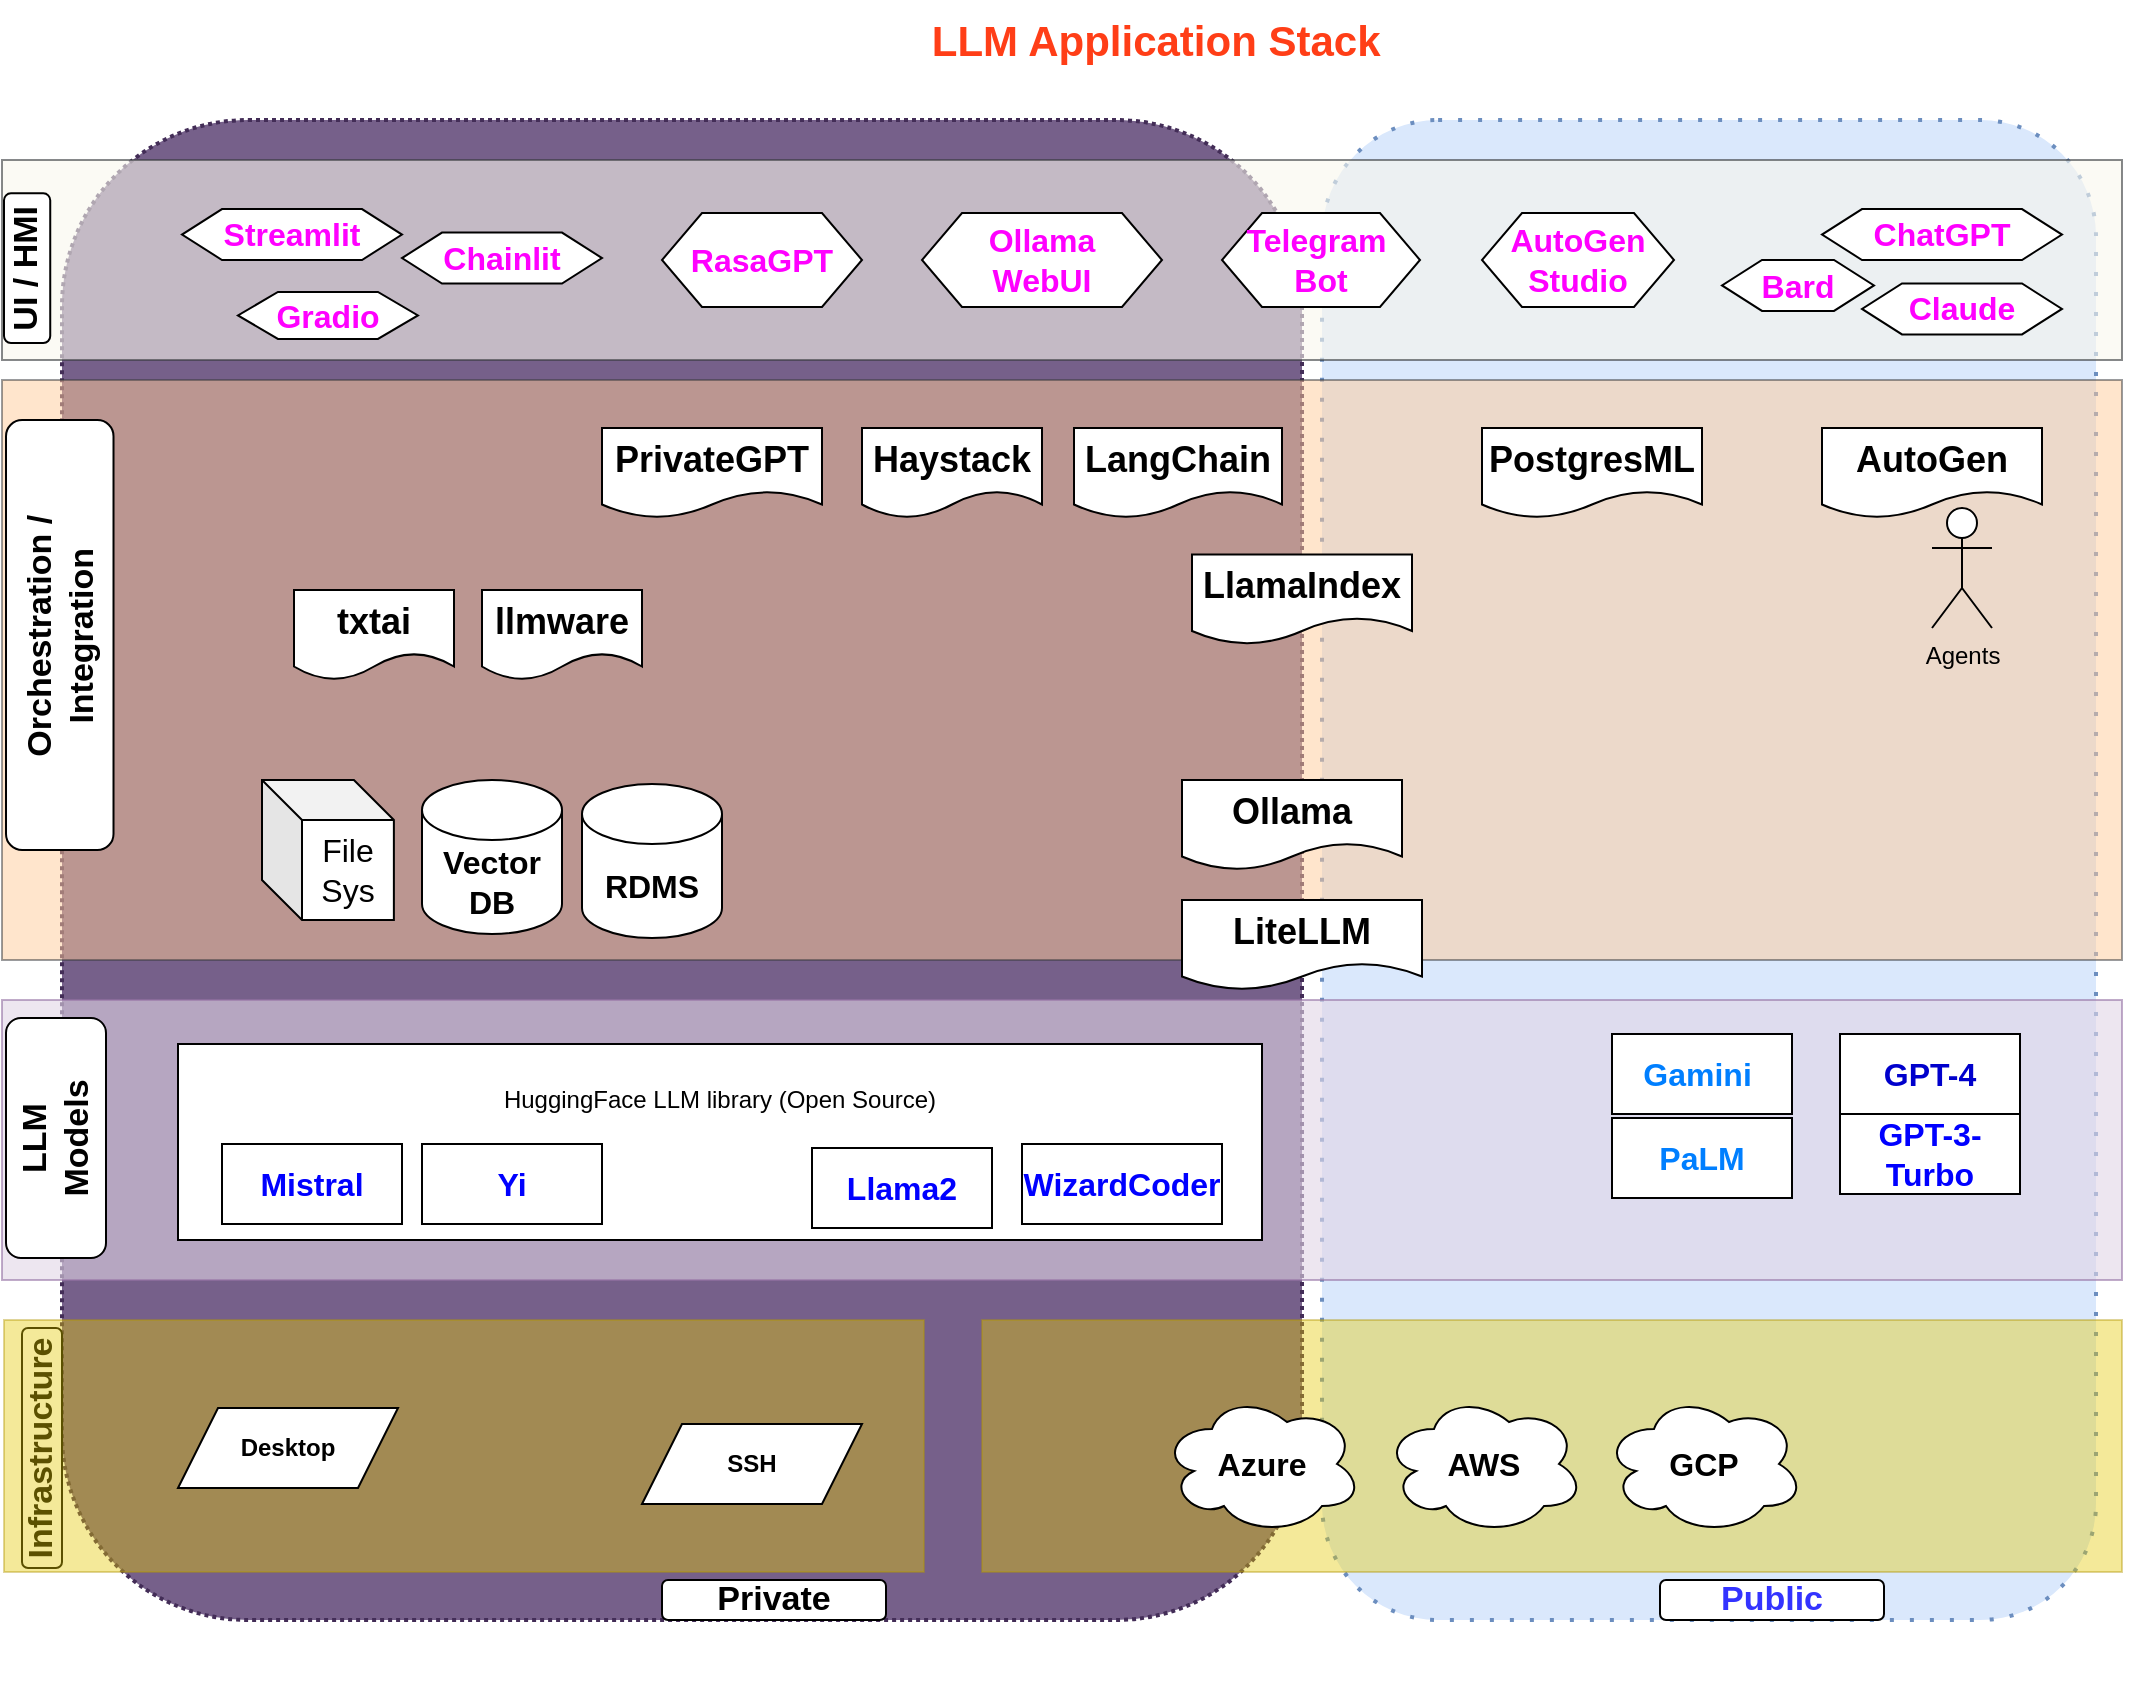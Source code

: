 <mxfile version="22.1.16" type="device">
  <diagram name="Page-1" id="i0_o2ARXLJ6j_lircmFi">
    <mxGraphModel dx="1036" dy="606" grid="1" gridSize="10" guides="1" tooltips="1" connect="1" arrows="1" fold="1" page="1" pageScale="1" pageWidth="1100" pageHeight="850" math="0" shadow="0">
      <root>
        <mxCell id="0" />
        <mxCell id="1" parent="0" />
        <mxCell id="uhhtUNB6FmitXAAVwI5m-48" value="" style="group" parent="1" vertex="1" connectable="0">
          <mxGeometry x="14" y="6" width="1070" height="840" as="geometry" />
        </mxCell>
        <mxCell id="mXI2qHtpMhk3_PRG1ky6-10" value="" style="rounded=1;whiteSpace=wrap;html=1;strokeWidth=2;dashed=1;dashPattern=1 1;fillColor=#76608a;fontColor=#ffffff;strokeColor=#432D57;" parent="uhhtUNB6FmitXAAVwI5m-48" vertex="1">
          <mxGeometry x="30" y="60" width="620" height="750" as="geometry" />
        </mxCell>
        <mxCell id="mXI2qHtpMhk3_PRG1ky6-8" value="" style="rounded=1;whiteSpace=wrap;html=1;dashed=1;dashPattern=1 4;strokeWidth=2;fillColor=#dae8fc;strokeColor=#6c8ebf;" parent="uhhtUNB6FmitXAAVwI5m-48" vertex="1">
          <mxGeometry x="660" y="60" width="387" height="750" as="geometry" />
        </mxCell>
        <mxCell id="mXI2qHtpMhk3_PRG1ky6-4" value="" style="rounded=0;whiteSpace=wrap;html=1;fillColor=#e3c800;fontColor=#000000;strokeColor=#B09500;opacity=40;" parent="uhhtUNB6FmitXAAVwI5m-48" vertex="1">
          <mxGeometry x="490" y="660" width="570" height="126" as="geometry" />
        </mxCell>
        <mxCell id="mXI2qHtpMhk3_PRG1ky6-6" value="" style="rounded=0;whiteSpace=wrap;html=1;fillColor=#f9f7ed;opacity=60;strokeColor=#36393d;" parent="uhhtUNB6FmitXAAVwI5m-48" vertex="1">
          <mxGeometry y="80" width="1060" height="100" as="geometry" />
        </mxCell>
        <mxCell id="mXI2qHtpMhk3_PRG1ky6-5" value="" style="rounded=0;whiteSpace=wrap;html=1;fillColor=#e1d5e7;strokeColor=#9673a6;opacity=60;" parent="uhhtUNB6FmitXAAVwI5m-48" vertex="1">
          <mxGeometry y="500" width="1060" height="140" as="geometry" />
        </mxCell>
        <mxCell id="mXI2qHtpMhk3_PRG1ky6-11" value="&lt;b&gt;&lt;font color=&quot;#3333ff&quot; style=&quot;font-size: 17px;&quot;&gt;Public&lt;/font&gt;&lt;/b&gt;" style="rounded=1;whiteSpace=wrap;html=1;" parent="uhhtUNB6FmitXAAVwI5m-48" vertex="1">
          <mxGeometry x="829" y="790" width="112" height="20" as="geometry" />
        </mxCell>
        <mxCell id="mXI2qHtpMhk3_PRG1ky6-7" value="" style="rounded=0;whiteSpace=wrap;html=1;fillColor=#ffcc99;strokeColor=#36393d;opacity=50;" parent="uhhtUNB6FmitXAAVwI5m-48" vertex="1">
          <mxGeometry y="190" width="1060" height="290" as="geometry" />
        </mxCell>
        <mxCell id="mXI2qHtpMhk3_PRG1ky6-12" value="&lt;b&gt;&lt;font style=&quot;font-size: 17px;&quot;&gt;Private&lt;/font&gt;&lt;/b&gt;" style="rounded=1;whiteSpace=wrap;html=1;" parent="uhhtUNB6FmitXAAVwI5m-48" vertex="1">
          <mxGeometry x="330" y="790" width="112" height="20" as="geometry" />
        </mxCell>
        <mxCell id="uhhtUNB6FmitXAAVwI5m-1" value="&lt;b&gt;&lt;font style=&quot;font-size: 17px;&quot;&gt;Infrastructure&lt;/font&gt;&lt;/b&gt;" style="rounded=1;whiteSpace=wrap;html=1;rotatable=1;rotation=-90;" parent="uhhtUNB6FmitXAAVwI5m-48" vertex="1">
          <mxGeometry x="-40" y="714" width="120" height="20" as="geometry" />
        </mxCell>
        <mxCell id="uhhtUNB6FmitXAAVwI5m-2" value="&lt;b&gt;&lt;font style=&quot;font-size: 17px;&quot;&gt;LLM &lt;br&gt;Models&lt;/font&gt;&lt;/b&gt;" style="rounded=1;whiteSpace=wrap;html=1;rotatable=1;rotation=-90;" parent="uhhtUNB6FmitXAAVwI5m-48" vertex="1">
          <mxGeometry x="-33" y="544" width="120" height="50" as="geometry" />
        </mxCell>
        <mxCell id="uhhtUNB6FmitXAAVwI5m-3" value="&lt;b&gt;&lt;font style=&quot;font-size: 17px;&quot;&gt;Orchestration / Integration&lt;/font&gt;&lt;/b&gt;" style="rounded=1;whiteSpace=wrap;html=1;rotatable=1;rotation=-90;" parent="uhhtUNB6FmitXAAVwI5m-48" vertex="1">
          <mxGeometry x="-78.62" y="290.63" width="215" height="53.75" as="geometry" />
        </mxCell>
        <mxCell id="uhhtUNB6FmitXAAVwI5m-4" value="&lt;b&gt;&lt;font style=&quot;font-size: 17px;&quot;&gt;UI / HMI&lt;/font&gt;&lt;/b&gt;" style="rounded=1;whiteSpace=wrap;html=1;rotatable=1;rotation=-90;" parent="uhhtUNB6FmitXAAVwI5m-48" vertex="1">
          <mxGeometry x="-24.86" y="122.53" width="74.84" height="23.12" as="geometry" />
        </mxCell>
        <mxCell id="uhhtUNB6FmitXAAVwI5m-9" value="" style="rounded=0;whiteSpace=wrap;html=1;fillColor=#e3c800;fontColor=#000000;strokeColor=#B09500;opacity=40;" parent="uhhtUNB6FmitXAAVwI5m-48" vertex="1">
          <mxGeometry x="1" y="660" width="460" height="126" as="geometry" />
        </mxCell>
        <mxCell id="uhhtUNB6FmitXAAVwI5m-10" value="&lt;b&gt;Desktop&lt;/b&gt;" style="shape=parallelogram;perimeter=parallelogramPerimeter;whiteSpace=wrap;html=1;fixedSize=1;" parent="uhhtUNB6FmitXAAVwI5m-48" vertex="1">
          <mxGeometry x="88" y="704" width="110" height="40" as="geometry" />
        </mxCell>
        <mxCell id="uhhtUNB6FmitXAAVwI5m-11" value="&lt;b&gt;SSH&lt;/b&gt;" style="shape=parallelogram;perimeter=parallelogramPerimeter;whiteSpace=wrap;html=1;fixedSize=1;" parent="uhhtUNB6FmitXAAVwI5m-48" vertex="1">
          <mxGeometry x="320" y="712" width="110" height="40" as="geometry" />
        </mxCell>
        <mxCell id="uhhtUNB6FmitXAAVwI5m-12" value="&lt;font color=&quot;#007fff&quot; style=&quot;font-size: 16px;&quot;&gt;&lt;b&gt;Gamini&amp;nbsp;&lt;/b&gt;&lt;/font&gt;" style="rounded=0;whiteSpace=wrap;html=1;" parent="uhhtUNB6FmitXAAVwI5m-48" vertex="1">
          <mxGeometry x="805" y="517" width="90" height="40" as="geometry" />
        </mxCell>
        <mxCell id="uhhtUNB6FmitXAAVwI5m-13" value="&lt;span style=&quot;font-size: 16px;&quot;&gt;&lt;b&gt;&lt;font color=&quot;#0000cc&quot;&gt;GPT-4&lt;/font&gt;&lt;/b&gt;&lt;/span&gt;" style="rounded=0;whiteSpace=wrap;html=1;" parent="uhhtUNB6FmitXAAVwI5m-48" vertex="1">
          <mxGeometry x="919" y="517" width="90" height="40" as="geometry" />
        </mxCell>
        <mxCell id="uhhtUNB6FmitXAAVwI5m-14" value="&lt;span style=&quot;font-size: 16px;&quot;&gt;&lt;b&gt;&lt;font color=&quot;#0000ff&quot;&gt;GPT-3-Turbo&lt;/font&gt;&lt;/b&gt;&lt;/span&gt;" style="rounded=0;whiteSpace=wrap;html=1;" parent="uhhtUNB6FmitXAAVwI5m-48" vertex="1">
          <mxGeometry x="919" y="557" width="90" height="40" as="geometry" />
        </mxCell>
        <mxCell id="uhhtUNB6FmitXAAVwI5m-15" value="&lt;font color=&quot;#007fff&quot; style=&quot;font-size: 16px;&quot;&gt;&lt;b&gt;PaLM&lt;/b&gt;&lt;/font&gt;" style="rounded=0;whiteSpace=wrap;html=1;" parent="uhhtUNB6FmitXAAVwI5m-48" vertex="1">
          <mxGeometry x="805" y="559" width="90" height="40" as="geometry" />
        </mxCell>
        <mxCell id="uhhtUNB6FmitXAAVwI5m-16" value="HuggingFace LLM library (Open Source)&lt;br&gt;&lt;br&gt;&lt;br&gt;&lt;br&gt;" style="rounded=0;whiteSpace=wrap;html=1;" parent="uhhtUNB6FmitXAAVwI5m-48" vertex="1">
          <mxGeometry x="88" y="522" width="542" height="98" as="geometry" />
        </mxCell>
        <mxCell id="uhhtUNB6FmitXAAVwI5m-17" value="&lt;font color=&quot;#0000ff&quot; style=&quot;font-size: 16px;&quot;&gt;&lt;b&gt;Mistral&lt;/b&gt;&lt;/font&gt;" style="rounded=0;whiteSpace=wrap;html=1;" parent="uhhtUNB6FmitXAAVwI5m-48" vertex="1">
          <mxGeometry x="110" y="572" width="90" height="40" as="geometry" />
        </mxCell>
        <mxCell id="uhhtUNB6FmitXAAVwI5m-18" value="&lt;font color=&quot;#0000ff&quot; style=&quot;font-size: 16px;&quot;&gt;&lt;b&gt;Yi&lt;/b&gt;&lt;/font&gt;" style="rounded=0;whiteSpace=wrap;html=1;" parent="uhhtUNB6FmitXAAVwI5m-48" vertex="1">
          <mxGeometry x="210" y="572" width="90" height="40" as="geometry" />
        </mxCell>
        <mxCell id="uhhtUNB6FmitXAAVwI5m-19" value="&lt;font style=&quot;font-size: 18px;&quot;&gt;&lt;b&gt;Haystack&lt;/b&gt;&lt;/font&gt;" style="shape=document;whiteSpace=wrap;html=1;boundedLbl=1;" parent="uhhtUNB6FmitXAAVwI5m-48" vertex="1">
          <mxGeometry x="430" y="214" width="90" height="45" as="geometry" />
        </mxCell>
        <mxCell id="uhhtUNB6FmitXAAVwI5m-20" value="&lt;font style=&quot;font-size: 18px;&quot;&gt;&lt;b&gt;PrivateGPT&lt;/b&gt;&lt;/font&gt;" style="shape=document;whiteSpace=wrap;html=1;boundedLbl=1;" parent="uhhtUNB6FmitXAAVwI5m-48" vertex="1">
          <mxGeometry x="300" y="214" width="110" height="45" as="geometry" />
        </mxCell>
        <mxCell id="uhhtUNB6FmitXAAVwI5m-21" value="&lt;font style=&quot;font-size: 18px;&quot;&gt;&lt;b&gt;LangChain&lt;/b&gt;&lt;/font&gt;" style="shape=document;whiteSpace=wrap;html=1;boundedLbl=1;" parent="uhhtUNB6FmitXAAVwI5m-48" vertex="1">
          <mxGeometry x="536" y="214" width="104" height="45" as="geometry" />
        </mxCell>
        <mxCell id="uhhtUNB6FmitXAAVwI5m-22" value="&lt;font style=&quot;font-size: 18px;&quot;&gt;&lt;b&gt;AutoGen&lt;/b&gt;&lt;/font&gt;" style="shape=document;whiteSpace=wrap;html=1;boundedLbl=1;" parent="uhhtUNB6FmitXAAVwI5m-48" vertex="1">
          <mxGeometry x="910" y="214" width="110" height="45" as="geometry" />
        </mxCell>
        <mxCell id="uhhtUNB6FmitXAAVwI5m-23" value="&lt;font style=&quot;font-size: 18px;&quot;&gt;&lt;b&gt;LlamaIndex&lt;/b&gt;&lt;/font&gt;" style="shape=document;whiteSpace=wrap;html=1;boundedLbl=1;" parent="uhhtUNB6FmitXAAVwI5m-48" vertex="1">
          <mxGeometry x="595" y="277.25" width="110" height="45" as="geometry" />
        </mxCell>
        <mxCell id="uhhtUNB6FmitXAAVwI5m-24" value="&lt;font style=&quot;font-size: 18px;&quot;&gt;&lt;b&gt;LiteLLM&lt;/b&gt;&lt;/font&gt;" style="shape=document;whiteSpace=wrap;html=1;boundedLbl=1;" parent="uhhtUNB6FmitXAAVwI5m-48" vertex="1">
          <mxGeometry x="590" y="450" width="120" height="45" as="geometry" />
        </mxCell>
        <mxCell id="uhhtUNB6FmitXAAVwI5m-25" value="&lt;font style=&quot;font-size: 18px;&quot;&gt;&lt;b&gt;Ollama&lt;/b&gt;&lt;/font&gt;" style="shape=document;whiteSpace=wrap;html=1;boundedLbl=1;" parent="uhhtUNB6FmitXAAVwI5m-48" vertex="1">
          <mxGeometry x="590" y="390" width="110" height="45" as="geometry" />
        </mxCell>
        <mxCell id="uhhtUNB6FmitXAAVwI5m-26" value="&lt;font style=&quot;font-size: 16px;&quot;&gt;&lt;b&gt;Vector DB&lt;/b&gt;&lt;/font&gt;" style="shape=cylinder3;whiteSpace=wrap;html=1;boundedLbl=1;backgroundOutline=1;size=15;" parent="uhhtUNB6FmitXAAVwI5m-48" vertex="1">
          <mxGeometry x="210" y="390" width="70" height="77" as="geometry" />
        </mxCell>
        <mxCell id="uhhtUNB6FmitXAAVwI5m-27" value="&lt;font style=&quot;font-size: 16px;&quot;&gt;File&lt;br&gt;Sys&lt;/font&gt;" style="shape=cube;whiteSpace=wrap;html=1;boundedLbl=1;backgroundOutline=1;darkOpacity=0.05;darkOpacity2=0.1;" parent="uhhtUNB6FmitXAAVwI5m-48" vertex="1">
          <mxGeometry x="130" y="390" width="65.94" height="70" as="geometry" />
        </mxCell>
        <mxCell id="uhhtUNB6FmitXAAVwI5m-28" value="Agents" style="shape=umlActor;verticalLabelPosition=bottom;verticalAlign=top;html=1;outlineConnect=0;" parent="uhhtUNB6FmitXAAVwI5m-48" vertex="1">
          <mxGeometry x="965" y="254" width="30" height="60" as="geometry" />
        </mxCell>
        <mxCell id="uhhtUNB6FmitXAAVwI5m-29" value="&lt;b&gt;&lt;font color=&quot;#ff3e17&quot; style=&quot;font-size: 21px;&quot;&gt;LLM Application Stack&amp;nbsp;&lt;/font&gt;&lt;/b&gt;" style="rounded=0;whiteSpace=wrap;html=1;strokeColor=none;" parent="uhhtUNB6FmitXAAVwI5m-48" vertex="1">
          <mxGeometry x="410" width="340" height="40" as="geometry" />
        </mxCell>
        <mxCell id="uhhtUNB6FmitXAAVwI5m-30" value="&lt;font color=&quot;#ff00ff&quot; style=&quot;font-size: 16px;&quot;&gt;&lt;b&gt;Streamlit&lt;/b&gt;&lt;/font&gt;" style="shape=hexagon;perimeter=hexagonPerimeter2;whiteSpace=wrap;html=1;fixedSize=1;" parent="uhhtUNB6FmitXAAVwI5m-48" vertex="1">
          <mxGeometry x="90" y="104.54" width="110" height="25.46" as="geometry" />
        </mxCell>
        <mxCell id="uhhtUNB6FmitXAAVwI5m-34" value="&lt;font color=&quot;#ff00ff&quot; style=&quot;font-size: 16px;&quot;&gt;&lt;b&gt;Chainlit&lt;/b&gt;&lt;/font&gt;" style="shape=hexagon;perimeter=hexagonPerimeter2;whiteSpace=wrap;html=1;fixedSize=1;" parent="uhhtUNB6FmitXAAVwI5m-48" vertex="1">
          <mxGeometry x="200" y="116.29" width="100" height="25.46" as="geometry" />
        </mxCell>
        <mxCell id="uhhtUNB6FmitXAAVwI5m-35" value="&lt;font color=&quot;#ff00ff&quot; style=&quot;font-size: 16px;&quot;&gt;&lt;b&gt;Gradio&lt;/b&gt;&lt;/font&gt;" style="shape=hexagon;perimeter=hexagonPerimeter2;whiteSpace=wrap;html=1;fixedSize=1;" parent="uhhtUNB6FmitXAAVwI5m-48" vertex="1">
          <mxGeometry x="117.97" y="145.96" width="90" height="23.5" as="geometry" />
        </mxCell>
        <mxCell id="uhhtUNB6FmitXAAVwI5m-36" value="&lt;font color=&quot;#ff00ff&quot; style=&quot;font-size: 16px;&quot;&gt;&lt;b&gt;ChatGPT&lt;/b&gt;&lt;/font&gt;" style="shape=hexagon;perimeter=hexagonPerimeter2;whiteSpace=wrap;html=1;fixedSize=1;" parent="uhhtUNB6FmitXAAVwI5m-48" vertex="1">
          <mxGeometry x="910" y="104.54" width="120" height="25.46" as="geometry" />
        </mxCell>
        <mxCell id="uhhtUNB6FmitXAAVwI5m-37" value="&lt;font color=&quot;#ff00ff&quot; style=&quot;font-size: 16px;&quot;&gt;&lt;b&gt;Claude&lt;/b&gt;&lt;/font&gt;" style="shape=hexagon;perimeter=hexagonPerimeter2;whiteSpace=wrap;html=1;fixedSize=1;" parent="uhhtUNB6FmitXAAVwI5m-48" vertex="1">
          <mxGeometry x="930" y="141.75" width="100" height="25.46" as="geometry" />
        </mxCell>
        <mxCell id="uhhtUNB6FmitXAAVwI5m-38" value="&lt;font color=&quot;#ff00ff&quot; style=&quot;font-size: 16px;&quot;&gt;&lt;b&gt;Telegram&amp;nbsp;&lt;br&gt;Bot&lt;br&gt;&lt;/b&gt;&lt;/font&gt;" style="shape=hexagon;perimeter=hexagonPerimeter2;whiteSpace=wrap;html=1;fixedSize=1;" parent="uhhtUNB6FmitXAAVwI5m-48" vertex="1">
          <mxGeometry x="610" y="106.5" width="99" height="47" as="geometry" />
        </mxCell>
        <mxCell id="uhhtUNB6FmitXAAVwI5m-39" value="&lt;font color=&quot;#0000ff&quot; style=&quot;font-size: 16px;&quot;&gt;&lt;b&gt;WizardCoder&lt;/b&gt;&lt;/font&gt;" style="rounded=0;whiteSpace=wrap;html=1;" parent="uhhtUNB6FmitXAAVwI5m-48" vertex="1">
          <mxGeometry x="510" y="572" width="100" height="40" as="geometry" />
        </mxCell>
        <mxCell id="uhhtUNB6FmitXAAVwI5m-40" value="&lt;b&gt;&lt;font style=&quot;font-size: 16px;&quot;&gt;AWS&lt;/font&gt;&lt;/b&gt;" style="ellipse;shape=cloud;whiteSpace=wrap;html=1;" parent="uhhtUNB6FmitXAAVwI5m-48" vertex="1">
          <mxGeometry x="691" y="697" width="100" height="70" as="geometry" />
        </mxCell>
        <mxCell id="uhhtUNB6FmitXAAVwI5m-41" value="&lt;b style=&quot;border-color: var(--border-color);&quot;&gt;&lt;font style=&quot;border-color: var(--border-color); font-size: 16px;&quot;&gt;GCP&lt;/font&gt;&lt;/b&gt;" style="ellipse;shape=cloud;whiteSpace=wrap;html=1;" parent="uhhtUNB6FmitXAAVwI5m-48" vertex="1">
          <mxGeometry x="801" y="697" width="100" height="70" as="geometry" />
        </mxCell>
        <mxCell id="uhhtUNB6FmitXAAVwI5m-42" value="&lt;b style=&quot;border-color: var(--border-color);&quot;&gt;&lt;font style=&quot;border-color: var(--border-color); font-size: 16px;&quot;&gt;Azure&lt;/font&gt;&lt;/b&gt;" style="ellipse;shape=cloud;whiteSpace=wrap;html=1;" parent="uhhtUNB6FmitXAAVwI5m-48" vertex="1">
          <mxGeometry x="580" y="697" width="100" height="70" as="geometry" />
        </mxCell>
        <mxCell id="uhhtUNB6FmitXAAVwI5m-44" value="&lt;font style=&quot;font-size: 16px;&quot;&gt;&lt;b&gt;RDMS&lt;/b&gt;&lt;/font&gt;" style="shape=cylinder3;whiteSpace=wrap;html=1;boundedLbl=1;backgroundOutline=1;size=15;" parent="uhhtUNB6FmitXAAVwI5m-48" vertex="1">
          <mxGeometry x="290" y="392" width="70" height="77" as="geometry" />
        </mxCell>
        <mxCell id="uhhtUNB6FmitXAAVwI5m-45" value="&lt;font color=&quot;#0000ff&quot; style=&quot;font-size: 16px;&quot;&gt;&lt;b&gt;Llama2&lt;/b&gt;&lt;/font&gt;" style="rounded=0;whiteSpace=wrap;html=1;" parent="uhhtUNB6FmitXAAVwI5m-48" vertex="1">
          <mxGeometry x="405" y="574" width="90" height="40" as="geometry" />
        </mxCell>
        <mxCell id="uhhtUNB6FmitXAAVwI5m-46" value="&lt;font style=&quot;font-size: 18px;&quot;&gt;&lt;b&gt;llmware&lt;/b&gt;&lt;/font&gt;" style="shape=document;whiteSpace=wrap;html=1;boundedLbl=1;" parent="uhhtUNB6FmitXAAVwI5m-48" vertex="1">
          <mxGeometry x="240" y="295.01" width="80" height="45" as="geometry" />
        </mxCell>
        <mxCell id="JLPEa77Uh13Zxa8-wWIW-1" value="&lt;font style=&quot;font-size: 18px;&quot;&gt;&lt;b&gt;txtai&lt;/b&gt;&lt;/font&gt;" style="shape=document;whiteSpace=wrap;html=1;boundedLbl=1;" parent="uhhtUNB6FmitXAAVwI5m-48" vertex="1">
          <mxGeometry x="146" y="295.01" width="80" height="45" as="geometry" />
        </mxCell>
        <mxCell id="oleBlqP1BbrzKMwtvfZZ-2" value="&lt;font color=&quot;#ff00ff&quot; style=&quot;font-size: 16px;&quot;&gt;&lt;b&gt;AutoGen&lt;br&gt;Studio&lt;br&gt;&lt;/b&gt;&lt;/font&gt;" style="shape=hexagon;perimeter=hexagonPerimeter2;whiteSpace=wrap;html=1;fixedSize=1;" parent="uhhtUNB6FmitXAAVwI5m-48" vertex="1">
          <mxGeometry x="740" y="106.5" width="96" height="47" as="geometry" />
        </mxCell>
        <mxCell id="9qQmUJHSrcrS_1e3mnja-1" value="&lt;font color=&quot;#ff00ff&quot; style=&quot;font-size: 16px;&quot;&gt;&lt;b&gt;Ollama &lt;br&gt;WebUI&lt;br&gt;&lt;/b&gt;&lt;/font&gt;" style="shape=hexagon;perimeter=hexagonPerimeter2;whiteSpace=wrap;html=1;fixedSize=1;" vertex="1" parent="uhhtUNB6FmitXAAVwI5m-48">
          <mxGeometry x="460" y="106.5" width="120" height="47" as="geometry" />
        </mxCell>
        <mxCell id="9qQmUJHSrcrS_1e3mnja-2" value="&lt;font color=&quot;#ff00ff&quot; style=&quot;font-size: 16px;&quot;&gt;&lt;b&gt;RasaGPT&lt;br&gt;&lt;/b&gt;&lt;/font&gt;" style="shape=hexagon;perimeter=hexagonPerimeter2;whiteSpace=wrap;html=1;fixedSize=1;" vertex="1" parent="uhhtUNB6FmitXAAVwI5m-48">
          <mxGeometry x="330" y="106.5" width="100" height="47" as="geometry" />
        </mxCell>
        <mxCell id="9qQmUJHSrcrS_1e3mnja-3" value="&lt;font color=&quot;#ff00ff&quot; style=&quot;font-size: 16px;&quot;&gt;&lt;b&gt;Bard&lt;/b&gt;&lt;/font&gt;" style="shape=hexagon;perimeter=hexagonPerimeter2;whiteSpace=wrap;html=1;fixedSize=1;" vertex="1" parent="uhhtUNB6FmitXAAVwI5m-48">
          <mxGeometry x="860" y="130" width="76" height="25.46" as="geometry" />
        </mxCell>
        <mxCell id="9qQmUJHSrcrS_1e3mnja-4" value="&lt;font style=&quot;font-size: 18px;&quot;&gt;&lt;b&gt;PostgresML&lt;/b&gt;&lt;/font&gt;" style="shape=document;whiteSpace=wrap;html=1;boundedLbl=1;" vertex="1" parent="uhhtUNB6FmitXAAVwI5m-48">
          <mxGeometry x="740" y="214" width="110" height="45" as="geometry" />
        </mxCell>
      </root>
    </mxGraphModel>
  </diagram>
</mxfile>
